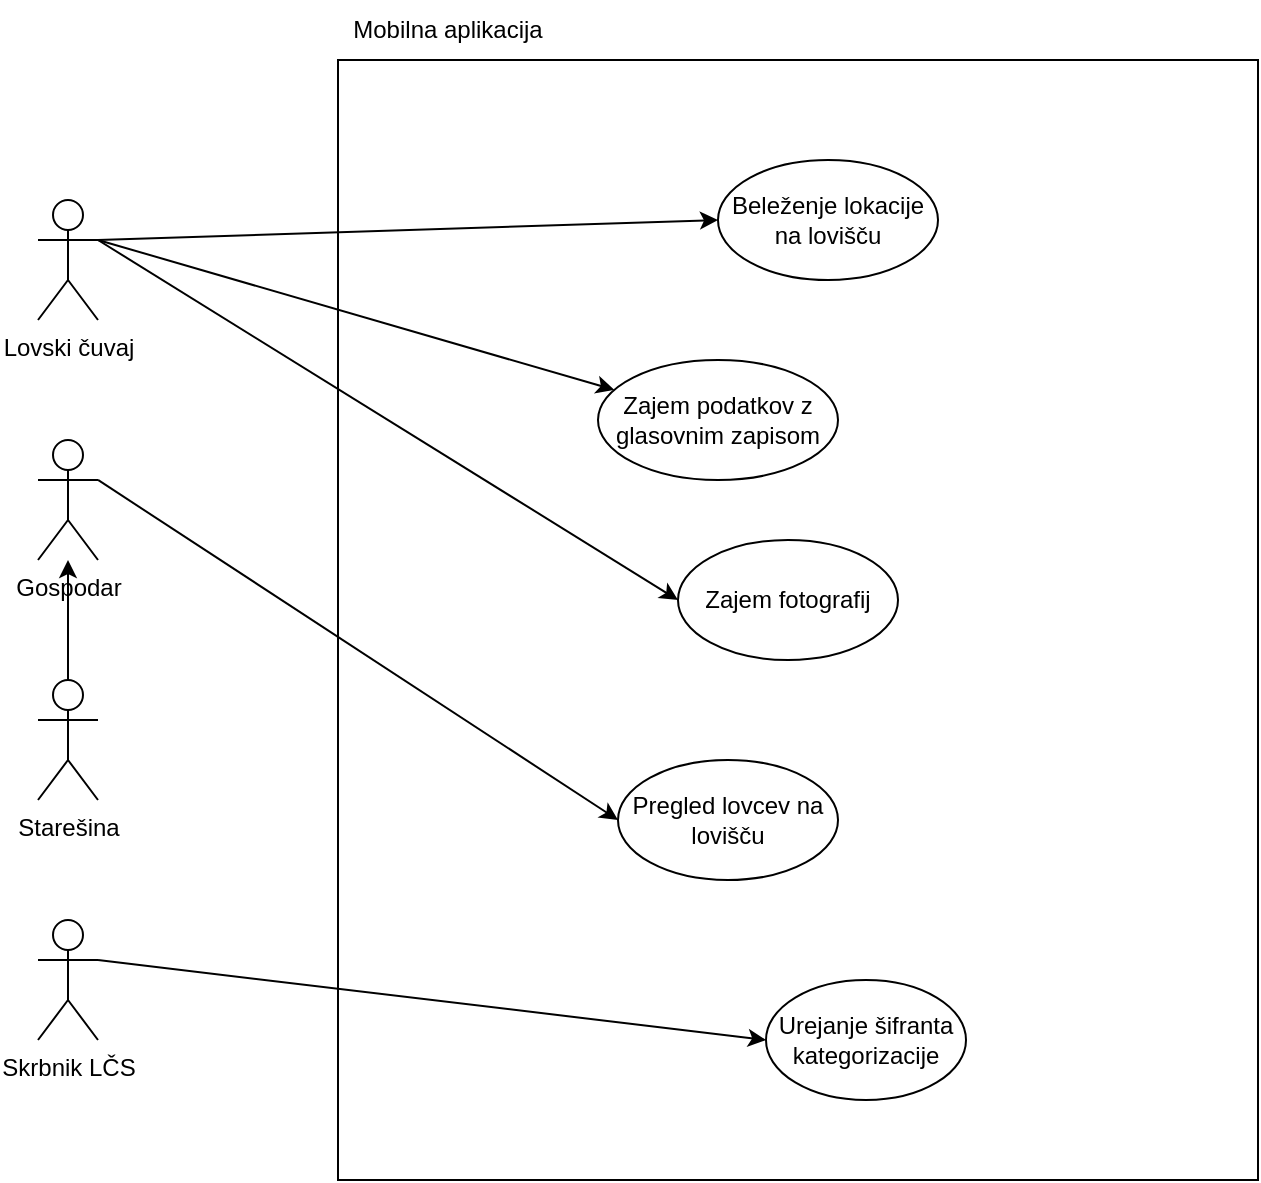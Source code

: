 <mxfile version="26.0.14">
  <diagram name="Page-1" id="rhzkD6l8VQ9EGLtatepY">
    <mxGraphModel dx="1354" dy="600" grid="1" gridSize="10" guides="1" tooltips="1" connect="1" arrows="1" fold="1" page="1" pageScale="1" pageWidth="827" pageHeight="1169" math="0" shadow="0">
      <root>
        <mxCell id="0" />
        <mxCell id="1" parent="0" />
        <mxCell id="aPcHSkKah6Zcf7Fpc5Z5-8" value="" style="rounded=0;whiteSpace=wrap;html=1;" vertex="1" parent="1">
          <mxGeometry x="200" y="40" width="460" height="560" as="geometry" />
        </mxCell>
        <mxCell id="aPcHSkKah6Zcf7Fpc5Z5-1" value="Lovski čuvaj" style="shape=umlActor;verticalLabelPosition=bottom;verticalAlign=top;html=1;outlineConnect=0;" vertex="1" parent="1">
          <mxGeometry x="50" y="110" width="30" height="60" as="geometry" />
        </mxCell>
        <mxCell id="aPcHSkKah6Zcf7Fpc5Z5-2" value="Starešina" style="shape=umlActor;verticalLabelPosition=bottom;verticalAlign=top;html=1;outlineConnect=0;" vertex="1" parent="1">
          <mxGeometry x="50" y="350" width="30" height="60" as="geometry" />
        </mxCell>
        <mxCell id="aPcHSkKah6Zcf7Fpc5Z5-3" value="Gospodar" style="shape=umlActor;verticalLabelPosition=bottom;verticalAlign=top;html=1;outlineConnect=0;" vertex="1" parent="1">
          <mxGeometry x="50" y="230" width="30" height="60" as="geometry" />
        </mxCell>
        <mxCell id="aPcHSkKah6Zcf7Fpc5Z5-4" value="Skrbnik LČS" style="shape=umlActor;verticalLabelPosition=bottom;verticalAlign=top;html=1;outlineConnect=0;" vertex="1" parent="1">
          <mxGeometry x="50" y="470" width="30" height="60" as="geometry" />
        </mxCell>
        <mxCell id="aPcHSkKah6Zcf7Fpc5Z5-7" value="Urejanje šifranta kategorizacije" style="ellipse;whiteSpace=wrap;html=1;" vertex="1" parent="1">
          <mxGeometry x="414" y="500" width="100" height="60" as="geometry" />
        </mxCell>
        <mxCell id="aPcHSkKah6Zcf7Fpc5Z5-10" value="Zajem podatkov z glasovnim zapisom" style="ellipse;whiteSpace=wrap;html=1;" vertex="1" parent="1">
          <mxGeometry x="330" y="190" width="120" height="60" as="geometry" />
        </mxCell>
        <mxCell id="aPcHSkKah6Zcf7Fpc5Z5-12" value="" style="endArrow=classic;html=1;rounded=0;exitX=1;exitY=0.333;exitDx=0;exitDy=0;exitPerimeter=0;" edge="1" parent="1" source="aPcHSkKah6Zcf7Fpc5Z5-1" target="aPcHSkKah6Zcf7Fpc5Z5-10">
          <mxGeometry width="50" height="50" relative="1" as="geometry">
            <mxPoint x="390" y="340" as="sourcePoint" />
            <mxPoint x="440" y="290" as="targetPoint" />
          </mxGeometry>
        </mxCell>
        <mxCell id="aPcHSkKah6Zcf7Fpc5Z5-13" value="Zajem fotografij" style="ellipse;whiteSpace=wrap;html=1;" vertex="1" parent="1">
          <mxGeometry x="370" y="280" width="110" height="60" as="geometry" />
        </mxCell>
        <mxCell id="aPcHSkKah6Zcf7Fpc5Z5-14" value="" style="endArrow=classic;html=1;rounded=0;entryX=0;entryY=0.5;entryDx=0;entryDy=0;" edge="1" parent="1" target="aPcHSkKah6Zcf7Fpc5Z5-13">
          <mxGeometry width="50" height="50" relative="1" as="geometry">
            <mxPoint x="80" y="130" as="sourcePoint" />
            <mxPoint x="291" y="116" as="targetPoint" />
          </mxGeometry>
        </mxCell>
        <mxCell id="aPcHSkKah6Zcf7Fpc5Z5-15" value="Mobilna aplikacija" style="text;html=1;align=center;verticalAlign=middle;whiteSpace=wrap;rounded=0;" vertex="1" parent="1">
          <mxGeometry x="200" y="10" width="110" height="30" as="geometry" />
        </mxCell>
        <mxCell id="aPcHSkKah6Zcf7Fpc5Z5-16" value="" style="endArrow=classic;html=1;rounded=0;exitX=1;exitY=0.333;exitDx=0;exitDy=0;exitPerimeter=0;entryX=0;entryY=0.5;entryDx=0;entryDy=0;" edge="1" parent="1" source="aPcHSkKah6Zcf7Fpc5Z5-4" target="aPcHSkKah6Zcf7Fpc5Z5-7">
          <mxGeometry width="50" height="50" relative="1" as="geometry">
            <mxPoint x="90" y="490" as="sourcePoint" />
            <mxPoint x="440" y="290" as="targetPoint" />
          </mxGeometry>
        </mxCell>
        <mxCell id="aPcHSkKah6Zcf7Fpc5Z5-18" value="Pregled lovcev na lovišču" style="ellipse;whiteSpace=wrap;html=1;" vertex="1" parent="1">
          <mxGeometry x="340" y="390" width="110" height="60" as="geometry" />
        </mxCell>
        <mxCell id="aPcHSkKah6Zcf7Fpc5Z5-20" value="" style="endArrow=classic;html=1;rounded=0;exitX=1;exitY=0.333;exitDx=0;exitDy=0;exitPerimeter=0;entryX=0;entryY=0.5;entryDx=0;entryDy=0;" edge="1" parent="1" source="aPcHSkKah6Zcf7Fpc5Z5-3" target="aPcHSkKah6Zcf7Fpc5Z5-18">
          <mxGeometry width="50" height="50" relative="1" as="geometry">
            <mxPoint x="390" y="340" as="sourcePoint" />
            <mxPoint x="440" y="290" as="targetPoint" />
          </mxGeometry>
        </mxCell>
        <mxCell id="aPcHSkKah6Zcf7Fpc5Z5-26" value="" style="endArrow=classic;html=1;rounded=0;exitX=0.5;exitY=0;exitDx=0;exitDy=0;exitPerimeter=0;" edge="1" parent="1" source="aPcHSkKah6Zcf7Fpc5Z5-2" target="aPcHSkKah6Zcf7Fpc5Z5-3">
          <mxGeometry width="50" height="50" relative="1" as="geometry">
            <mxPoint x="390" y="320" as="sourcePoint" />
            <mxPoint x="440" y="270" as="targetPoint" />
          </mxGeometry>
        </mxCell>
        <mxCell id="aPcHSkKah6Zcf7Fpc5Z5-29" value="Beleženje lokacije na lovišču" style="ellipse;whiteSpace=wrap;html=1;" vertex="1" parent="1">
          <mxGeometry x="390" y="90" width="110" height="60" as="geometry" />
        </mxCell>
        <mxCell id="aPcHSkKah6Zcf7Fpc5Z5-30" value="" style="endArrow=classic;html=1;rounded=0;entryX=0;entryY=0.5;entryDx=0;entryDy=0;" edge="1" parent="1" target="aPcHSkKah6Zcf7Fpc5Z5-29">
          <mxGeometry width="50" height="50" relative="1" as="geometry">
            <mxPoint x="80" y="130" as="sourcePoint" />
            <mxPoint x="301" y="197" as="targetPoint" />
          </mxGeometry>
        </mxCell>
      </root>
    </mxGraphModel>
  </diagram>
</mxfile>
